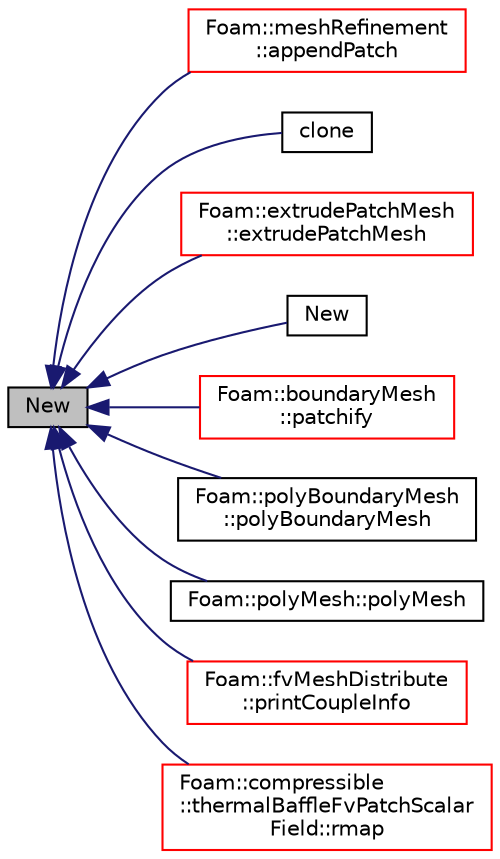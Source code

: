 digraph "New"
{
  bgcolor="transparent";
  edge [fontname="Helvetica",fontsize="10",labelfontname="Helvetica",labelfontsize="10"];
  node [fontname="Helvetica",fontsize="10",shape=record];
  rankdir="LR";
  Node1 [label="New",height=0.2,width=0.4,color="black", fillcolor="grey75", style="filled", fontcolor="black"];
  Node1 -> Node2 [dir="back",color="midnightblue",fontsize="10",style="solid",fontname="Helvetica"];
  Node2 [label="Foam::meshRefinement\l::appendPatch",height=0.2,width=0.4,color="red",URL="$a01502.html#aed2a5a12ca106976301dd2d80efcb85a",tooltip="Helper:append patch to end of mesh. "];
  Node1 -> Node3 [dir="back",color="midnightblue",fontsize="10",style="solid",fontname="Helvetica"];
  Node3 [label="clone",height=0.2,width=0.4,color="black",URL="$a01972.html#ab8ac97614cdfea53505e8e163abf004f",tooltip="Construct and return a clone, resetting the face list. "];
  Node1 -> Node4 [dir="back",color="midnightblue",fontsize="10",style="solid",fontname="Helvetica"];
  Node4 [label="Foam::extrudePatchMesh\l::extrudePatchMesh",height=0.2,width=0.4,color="red",URL="$a00724.html#ada5aee048de4d025b44660aca99d21a6",tooltip="Construct from mesh, patch and dictionary. "];
  Node1 -> Node5 [dir="back",color="midnightblue",fontsize="10",style="solid",fontname="Helvetica"];
  Node5 [label="New",height=0.2,width=0.4,color="black",URL="$a01972.html#aa75a201d22d64677bbd5d5cb67e1b8ec",tooltip="Return a pointer to a new patch created on freestore from. "];
  Node1 -> Node6 [dir="back",color="midnightblue",fontsize="10",style="solid",fontname="Helvetica"];
  Node6 [label="Foam::boundaryMesh\l::patchify",height=0.2,width=0.4,color="red",URL="$a00150.html#a1388ce7b51e90f0f124154376ec33a51",tooltip="Take over patches onto polyMesh from nearest face in *this. "];
  Node1 -> Node7 [dir="back",color="midnightblue",fontsize="10",style="solid",fontname="Helvetica"];
  Node7 [label="Foam::polyBoundaryMesh\l::polyBoundaryMesh",height=0.2,width=0.4,color="black",URL="$a01948.html#ad5d52e41ec3887120247d19b535cd4e1",tooltip="Read constructor given IOobject and a polyMesh reference. "];
  Node1 -> Node8 [dir="back",color="midnightblue",fontsize="10",style="solid",fontname="Helvetica"];
  Node8 [label="Foam::polyMesh::polyMesh",height=0.2,width=0.4,color="black",URL="$a01954.html#a26bb3c2a2a5476b329d60ac7646e18a7",tooltip="Construct from cell shapes. "];
  Node1 -> Node9 [dir="back",color="midnightblue",fontsize="10",style="solid",fontname="Helvetica"];
  Node9 [label="Foam::fvMeshDistribute\l::printCoupleInfo",height=0.2,width=0.4,color="red",URL="$a00891.html#a0b2e9e5ba94679bbc5d807ecf02687e2",tooltip="Print some info on coupling data. "];
  Node1 -> Node10 [dir="back",color="midnightblue",fontsize="10",style="solid",fontname="Helvetica"];
  Node10 [label="Foam::compressible\l::thermalBaffleFvPatchScalar\lField::rmap",height=0.2,width=0.4,color="red",URL="$a02655.html#a713277715ccc0a5ef466b0516d44731f",tooltip="Reverse map the given fvPatchField onto this fvPatchField. "];
}

